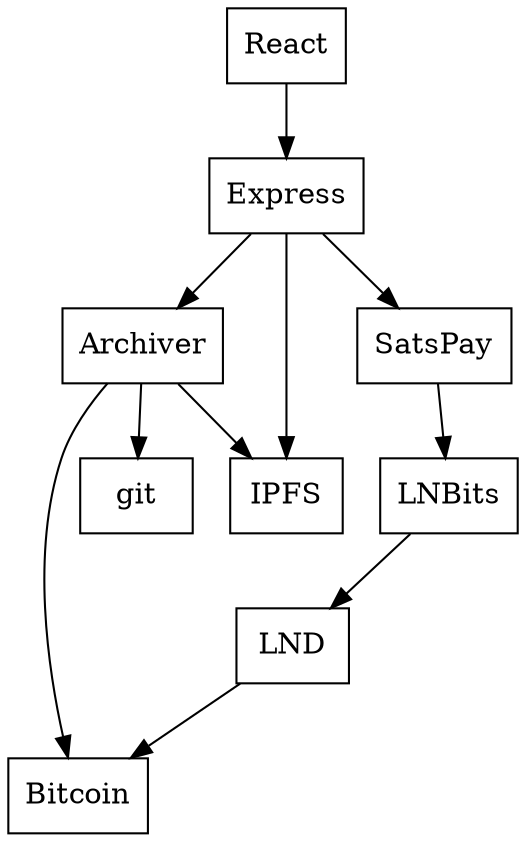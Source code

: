 digraph G { 
  node [shape=box];
  React -> Express; 
  Express -> Archiver; 
  Express -> SatsPay; 
  SatsPay -> LNBits;
  LNBits -> LND;
  LND -> Bitcoin;
  Express -> IPFS; 
  Archiver -> git; 
  Archiver -> IPFS; 
  Archiver -> Bitcoin; 
}
